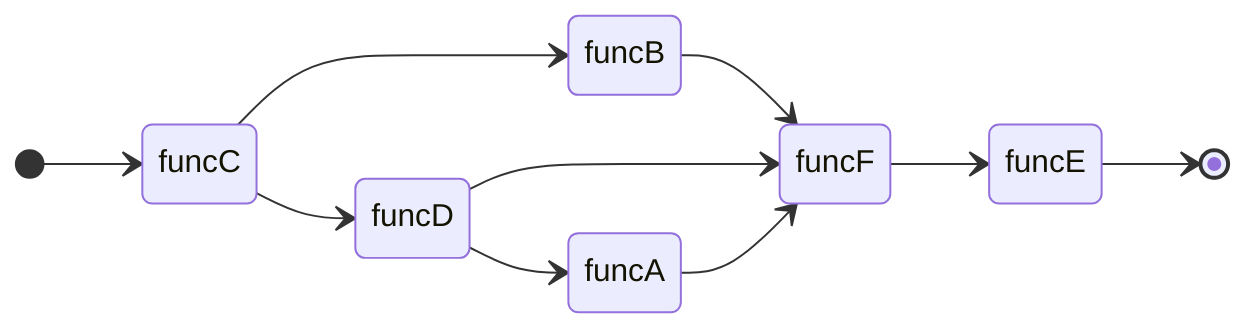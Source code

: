 stateDiagram
    direction LR
    state "funcC" as state_0
    state "funcB" as state_1
    state "funcD" as state_2
    state "funcA" as state_3
    state "funcF" as state_4
    state "funcE" as state_5
    [*] --> state_0
    state_0 --> state_1
    state_0 --> state_2
    state_1 --> state_4
    state_2 --> state_3
    state_2 --> state_4
    state_3 --> state_4
    state_4 --> state_5
    state_5 --> [*]